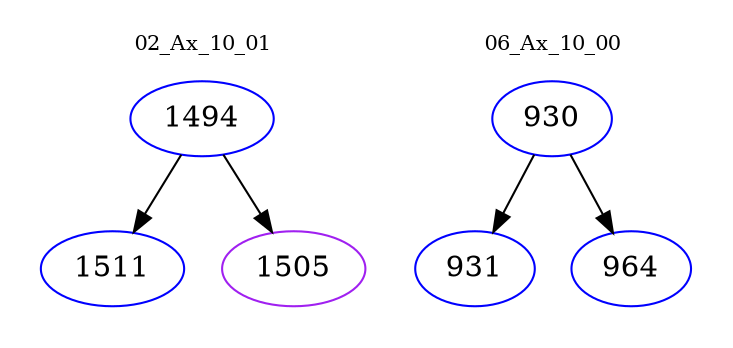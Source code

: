 digraph{
subgraph cluster_0 {
color = white
label = "02_Ax_10_01";
fontsize=10;
T0_1494 [label="1494", color="blue"]
T0_1494 -> T0_1511 [color="black"]
T0_1511 [label="1511", color="blue"]
T0_1494 -> T0_1505 [color="black"]
T0_1505 [label="1505", color="purple"]
}
subgraph cluster_1 {
color = white
label = "06_Ax_10_00";
fontsize=10;
T1_930 [label="930", color="blue"]
T1_930 -> T1_931 [color="black"]
T1_931 [label="931", color="blue"]
T1_930 -> T1_964 [color="black"]
T1_964 [label="964", color="blue"]
}
}
